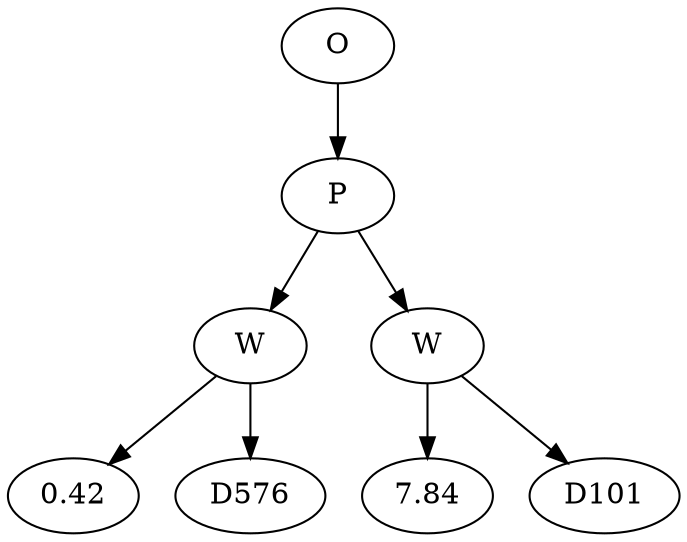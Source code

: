 // Tree
digraph {
	17289879 [label=O]
	17289880 [label=P]
	17289879 -> 17289880
	17289881 [label=W]
	17289880 -> 17289881
	17289882 [label=0.42]
	17289881 -> 17289882
	17289883 [label=D576]
	17289881 -> 17289883
	17289884 [label=W]
	17289880 -> 17289884
	17289885 [label=7.84]
	17289884 -> 17289885
	17289886 [label=D101]
	17289884 -> 17289886
}
